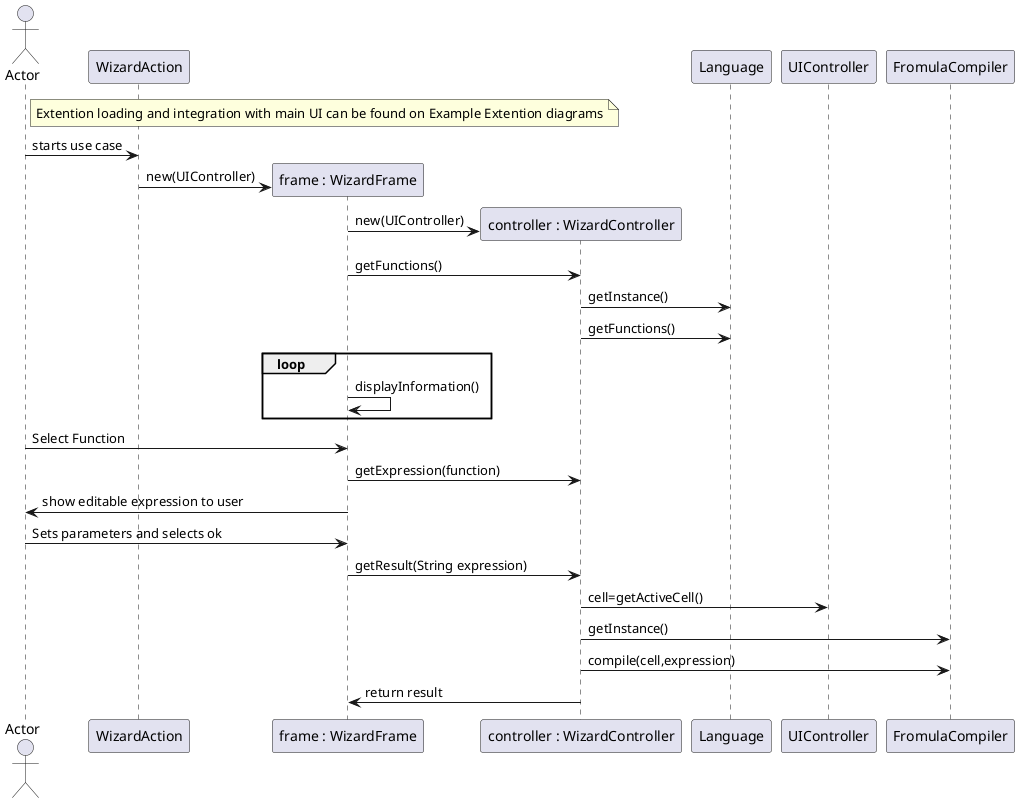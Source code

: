 @startuml doc-files/lang04_01_design1.png
actor Actor

  participant "WizardAction" as WizardAction 
  participant "frame : WizardFrame" as WizardFrame 
  participant "controller : WizardController" as WizardController 

  note right of Actor
        Extention loading and integration with main UI can be found on Example Extention diagrams
  end note 

  Actor -> WizardAction : starts use case
  create WizardFrame 
  WizardAction -> WizardFrame : new(UIController) 
  create WizardController 
  WizardFrame -> WizardController : new(UIController) 
  WizardFrame -> WizardController : getFunctions()
  WizardController -> Language : getInstance()
  WizardController -> Language : getFunctions()
  loop
  WizardFrame -> WizardFrame : displayInformation()
  end
  Actor -> WizardFrame : Select Function
  WizardFrame -> WizardController : getExpression(function)
  WizardFrame -> Actor : show editable expression to user
  Actor -> WizardFrame : Sets parameters and selects ok
  WizardFrame -> WizardController : getResult(String expression)
  WizardController -> UIController :  cell=getActiveCell()
  WizardController -> FromulaCompiler : getInstance()
  WizardController -> FromulaCompiler : compile(cell,expression)
  WizardController -> WizardFrame : return result
@enduml